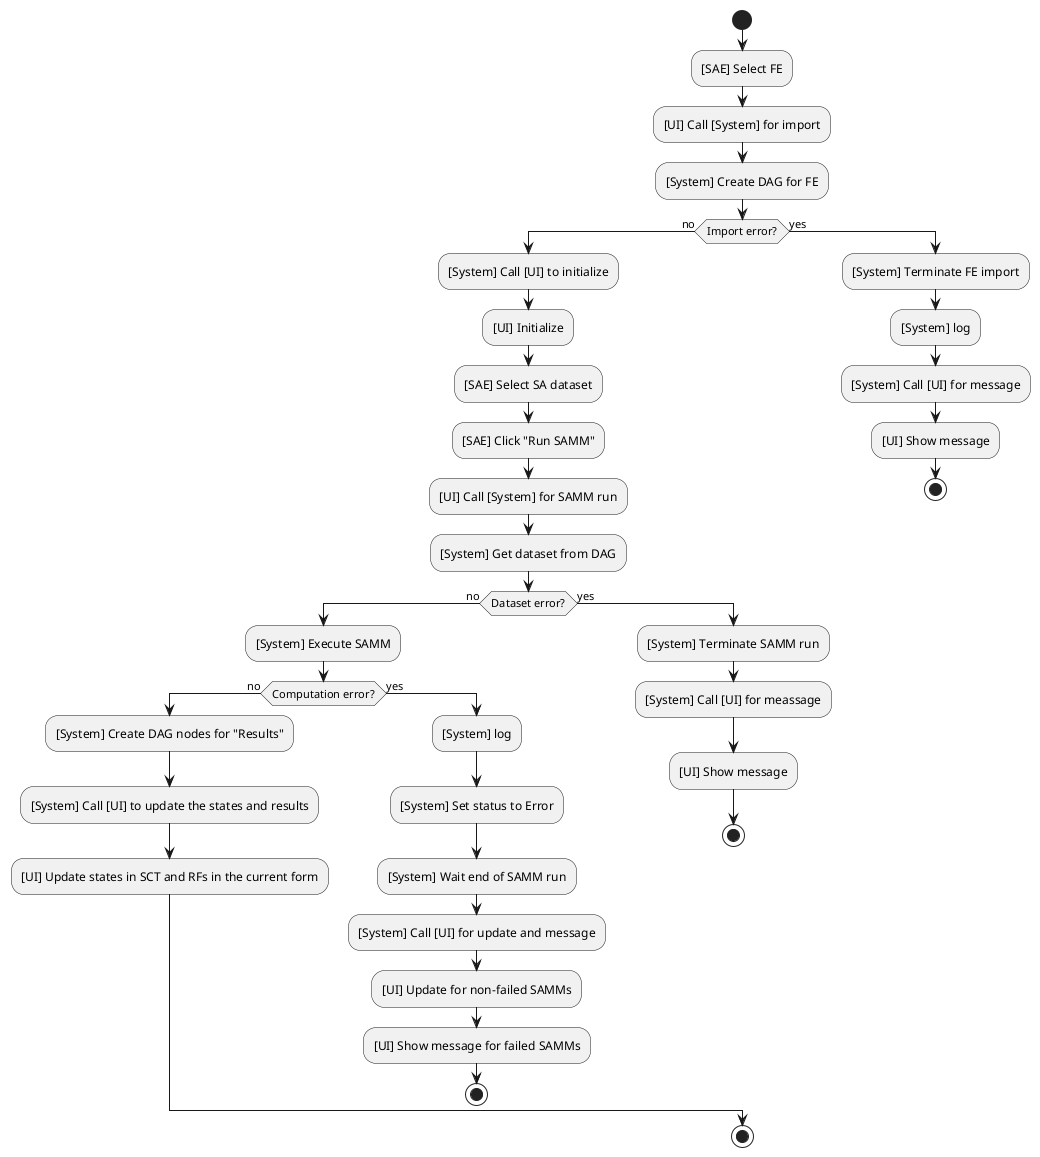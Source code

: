 @startuml UC_01

start
:[SAE] Select FE;
:[UI] Call [System] for import;
:[System] Create DAG for FE;

if (Import error?) then (no)
  :[System] Call [UI] to initialize;
  :[UI] Initialize;
  :[SAE] Select SA dataset;
  :[SAE] Click "Run SAMM";
  :[UI] Call [System] for SAMM run;
  :[System] Get dataset from DAG;

  if (Dataset error?) then (no)
    :[System] Execute SAMM;

    if (Computation error?) then (no)
      :[System] Create DAG nodes for "Results";
      :[System] Call [UI] to update the states and results;
      :[UI] Update states in SCT and RFs in the current form;
    else (yes)
      :[System] log;
      :[System] Set status to Error;
      :[System] Wait end of SAMM run;
      :[System] Call [UI] for update and message;
      :[UI] Update for non-failed SAMMs;
      :[UI] Show message for failed SAMMs;
      stop;
    endif
  else (yes)
    :[System] Terminate SAMM run;
    :[System] Call [UI] for meassage;
    :[UI] Show message;
    stop;
  endif
else (yes)
  :[System] Terminate FE import;
  :[System] log;
  :[System] Call [UI] for message;
  :[UI] Show message;
  stop;
endif

stop;

@enduml
